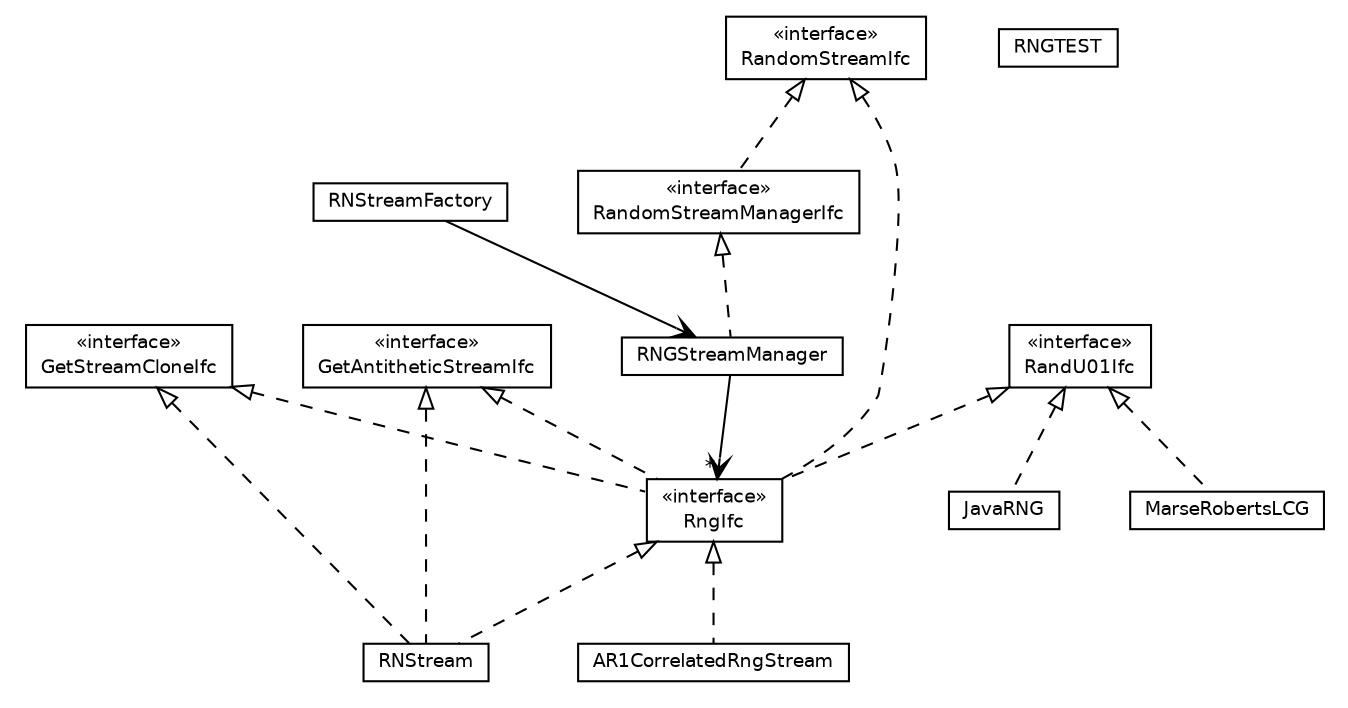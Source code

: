 #!/usr/local/bin/dot
#
# Class diagram 
# Generated by UMLGraph version 5.4 (http://www.umlgraph.org/)
#

digraph G {
	edge [fontname="Helvetica",fontsize=10,labelfontname="Helvetica",labelfontsize=10];
	node [fontname="Helvetica",fontsize=10,shape=plaintext];
	nodesep=0.25;
	ranksep=0.5;
	// jsl.utilities.random.rng.RNStreamFactory
	c12211 [label=<<table title="jsl.utilities.random.rng.RNStreamFactory" border="0" cellborder="1" cellspacing="0" cellpadding="2" port="p" href="./RNStreamFactory.html">
		<tr><td><table border="0" cellspacing="0" cellpadding="1">
<tr><td align="center" balign="center"> RNStreamFactory </td></tr>
		</table></td></tr>
		</table>>, URL="./RNStreamFactory.html", fontname="Helvetica", fontcolor="black", fontsize=9.0];
	// jsl.utilities.random.rng.RNStreamFactory.RNStream
	c12212 [label=<<table title="jsl.utilities.random.rng.RNStreamFactory.RNStream" border="0" cellborder="1" cellspacing="0" cellpadding="2" port="p" href="./RNStreamFactory.RNStream.html">
		<tr><td><table border="0" cellspacing="0" cellpadding="1">
<tr><td align="center" balign="center"> RNStream </td></tr>
		</table></td></tr>
		</table>>, URL="./RNStreamFactory.RNStream.html", fontname="Helvetica", fontcolor="black", fontsize=9.0];
	// jsl.utilities.random.rng.RNGTEST
	c12213 [label=<<table title="jsl.utilities.random.rng.RNGTEST" border="0" cellborder="1" cellspacing="0" cellpadding="2" port="p" href="./RNGTEST.html">
		<tr><td><table border="0" cellspacing="0" cellpadding="1">
<tr><td align="center" balign="center"> RNGTEST </td></tr>
		</table></td></tr>
		</table>>, URL="./RNGTEST.html", fontname="Helvetica", fontcolor="black", fontsize=9.0];
	// jsl.utilities.random.rng.RNGStreamManager
	c12214 [label=<<table title="jsl.utilities.random.rng.RNGStreamManager" border="0" cellborder="1" cellspacing="0" cellpadding="2" port="p" href="./RNGStreamManager.html">
		<tr><td><table border="0" cellspacing="0" cellpadding="1">
<tr><td align="center" balign="center"> RNGStreamManager </td></tr>
		</table></td></tr>
		</table>>, URL="./RNGStreamManager.html", fontname="Helvetica", fontcolor="black", fontsize=9.0];
	// jsl.utilities.random.rng.RngIfc
	c12215 [label=<<table title="jsl.utilities.random.rng.RngIfc" border="0" cellborder="1" cellspacing="0" cellpadding="2" port="p" href="./RngIfc.html">
		<tr><td><table border="0" cellspacing="0" cellpadding="1">
<tr><td align="center" balign="center"> &#171;interface&#187; </td></tr>
<tr><td align="center" balign="center"> RngIfc </td></tr>
		</table></td></tr>
		</table>>, URL="./RngIfc.html", fontname="Helvetica", fontcolor="black", fontsize=9.0];
	// jsl.utilities.random.rng.RandU01Ifc
	c12216 [label=<<table title="jsl.utilities.random.rng.RandU01Ifc" border="0" cellborder="1" cellspacing="0" cellpadding="2" port="p" href="./RandU01Ifc.html">
		<tr><td><table border="0" cellspacing="0" cellpadding="1">
<tr><td align="center" balign="center"> &#171;interface&#187; </td></tr>
<tr><td align="center" balign="center"> RandU01Ifc </td></tr>
		</table></td></tr>
		</table>>, URL="./RandU01Ifc.html", fontname="Helvetica", fontcolor="black", fontsize=9.0];
	// jsl.utilities.random.rng.RandomStreamManagerIfc
	c12217 [label=<<table title="jsl.utilities.random.rng.RandomStreamManagerIfc" border="0" cellborder="1" cellspacing="0" cellpadding="2" port="p" href="./RandomStreamManagerIfc.html">
		<tr><td><table border="0" cellspacing="0" cellpadding="1">
<tr><td align="center" balign="center"> &#171;interface&#187; </td></tr>
<tr><td align="center" balign="center"> RandomStreamManagerIfc </td></tr>
		</table></td></tr>
		</table>>, URL="./RandomStreamManagerIfc.html", fontname="Helvetica", fontcolor="black", fontsize=9.0];
	// jsl.utilities.random.rng.RandomStreamIfc
	c12218 [label=<<table title="jsl.utilities.random.rng.RandomStreamIfc" border="0" cellborder="1" cellspacing="0" cellpadding="2" port="p" href="./RandomStreamIfc.html">
		<tr><td><table border="0" cellspacing="0" cellpadding="1">
<tr><td align="center" balign="center"> &#171;interface&#187; </td></tr>
<tr><td align="center" balign="center"> RandomStreamIfc </td></tr>
		</table></td></tr>
		</table>>, URL="./RandomStreamIfc.html", fontname="Helvetica", fontcolor="black", fontsize=9.0];
	// jsl.utilities.random.rng.MarseRobertsLCG
	c12219 [label=<<table title="jsl.utilities.random.rng.MarseRobertsLCG" border="0" cellborder="1" cellspacing="0" cellpadding="2" port="p" href="./MarseRobertsLCG.html">
		<tr><td><table border="0" cellspacing="0" cellpadding="1">
<tr><td align="center" balign="center"> MarseRobertsLCG </td></tr>
		</table></td></tr>
		</table>>, URL="./MarseRobertsLCG.html", fontname="Helvetica", fontcolor="black", fontsize=9.0];
	// jsl.utilities.random.rng.JavaRNG
	c12220 [label=<<table title="jsl.utilities.random.rng.JavaRNG" border="0" cellborder="1" cellspacing="0" cellpadding="2" port="p" href="./JavaRNG.html">
		<tr><td><table border="0" cellspacing="0" cellpadding="1">
<tr><td align="center" balign="center"> JavaRNG </td></tr>
		</table></td></tr>
		</table>>, URL="./JavaRNG.html", fontname="Helvetica", fontcolor="black", fontsize=9.0];
	// jsl.utilities.random.rng.GetStreamCloneIfc
	c12221 [label=<<table title="jsl.utilities.random.rng.GetStreamCloneIfc" border="0" cellborder="1" cellspacing="0" cellpadding="2" port="p" href="./GetStreamCloneIfc.html">
		<tr><td><table border="0" cellspacing="0" cellpadding="1">
<tr><td align="center" balign="center"> &#171;interface&#187; </td></tr>
<tr><td align="center" balign="center"> GetStreamCloneIfc </td></tr>
		</table></td></tr>
		</table>>, URL="./GetStreamCloneIfc.html", fontname="Helvetica", fontcolor="black", fontsize=9.0];
	// jsl.utilities.random.rng.GetAntitheticStreamIfc
	c12222 [label=<<table title="jsl.utilities.random.rng.GetAntitheticStreamIfc" border="0" cellborder="1" cellspacing="0" cellpadding="2" port="p" href="./GetAntitheticStreamIfc.html">
		<tr><td><table border="0" cellspacing="0" cellpadding="1">
<tr><td align="center" balign="center"> &#171;interface&#187; </td></tr>
<tr><td align="center" balign="center"> GetAntitheticStreamIfc </td></tr>
		</table></td></tr>
		</table>>, URL="./GetAntitheticStreamIfc.html", fontname="Helvetica", fontcolor="black", fontsize=9.0];
	// jsl.utilities.random.rng.AR1CorrelatedRngStream
	c12223 [label=<<table title="jsl.utilities.random.rng.AR1CorrelatedRngStream" border="0" cellborder="1" cellspacing="0" cellpadding="2" port="p" href="./AR1CorrelatedRngStream.html">
		<tr><td><table border="0" cellspacing="0" cellpadding="1">
<tr><td align="center" balign="center"> AR1CorrelatedRngStream </td></tr>
		</table></td></tr>
		</table>>, URL="./AR1CorrelatedRngStream.html", fontname="Helvetica", fontcolor="black", fontsize=9.0];
	//jsl.utilities.random.rng.RNStreamFactory.RNStream implements jsl.utilities.random.rng.RngIfc
	c12215:p -> c12212:p [dir=back,arrowtail=empty,style=dashed];
	//jsl.utilities.random.rng.RNStreamFactory.RNStream implements jsl.utilities.random.rng.GetStreamCloneIfc
	c12221:p -> c12212:p [dir=back,arrowtail=empty,style=dashed];
	//jsl.utilities.random.rng.RNStreamFactory.RNStream implements jsl.utilities.random.rng.GetAntitheticStreamIfc
	c12222:p -> c12212:p [dir=back,arrowtail=empty,style=dashed];
	//jsl.utilities.random.rng.RNGStreamManager implements jsl.utilities.random.rng.RandomStreamManagerIfc
	c12217:p -> c12214:p [dir=back,arrowtail=empty,style=dashed];
	//jsl.utilities.random.rng.RngIfc implements jsl.utilities.random.rng.RandU01Ifc
	c12216:p -> c12215:p [dir=back,arrowtail=empty,style=dashed];
	//jsl.utilities.random.rng.RngIfc implements jsl.utilities.random.rng.RandomStreamIfc
	c12218:p -> c12215:p [dir=back,arrowtail=empty,style=dashed];
	//jsl.utilities.random.rng.RngIfc implements jsl.utilities.random.rng.GetStreamCloneIfc
	c12221:p -> c12215:p [dir=back,arrowtail=empty,style=dashed];
	//jsl.utilities.random.rng.RngIfc implements jsl.utilities.random.rng.GetAntitheticStreamIfc
	c12222:p -> c12215:p [dir=back,arrowtail=empty,style=dashed];
	//jsl.utilities.random.rng.RandomStreamManagerIfc implements jsl.utilities.random.rng.RandomStreamIfc
	c12218:p -> c12217:p [dir=back,arrowtail=empty,style=dashed];
	//jsl.utilities.random.rng.MarseRobertsLCG implements jsl.utilities.random.rng.RandU01Ifc
	c12216:p -> c12219:p [dir=back,arrowtail=empty,style=dashed];
	//jsl.utilities.random.rng.JavaRNG implements jsl.utilities.random.rng.RandU01Ifc
	c12216:p -> c12220:p [dir=back,arrowtail=empty,style=dashed];
	//jsl.utilities.random.rng.AR1CorrelatedRngStream implements jsl.utilities.random.rng.RngIfc
	c12215:p -> c12223:p [dir=back,arrowtail=empty,style=dashed];
	// jsl.utilities.random.rng.RNStreamFactory NAVASSOC jsl.utilities.random.rng.RNGStreamManager
	c12211:p -> c12214:p [taillabel="", label="", headlabel="", fontname="Helvetica", fontcolor="black", fontsize=10.0, color="black", arrowhead=open];
	// jsl.utilities.random.rng.RNGStreamManager NAVASSOC jsl.utilities.random.rng.RngIfc
	c12214:p -> c12215:p [taillabel="", label="", headlabel="*", fontname="Helvetica", fontcolor="black", fontsize=10.0, color="black", arrowhead=open];
}


